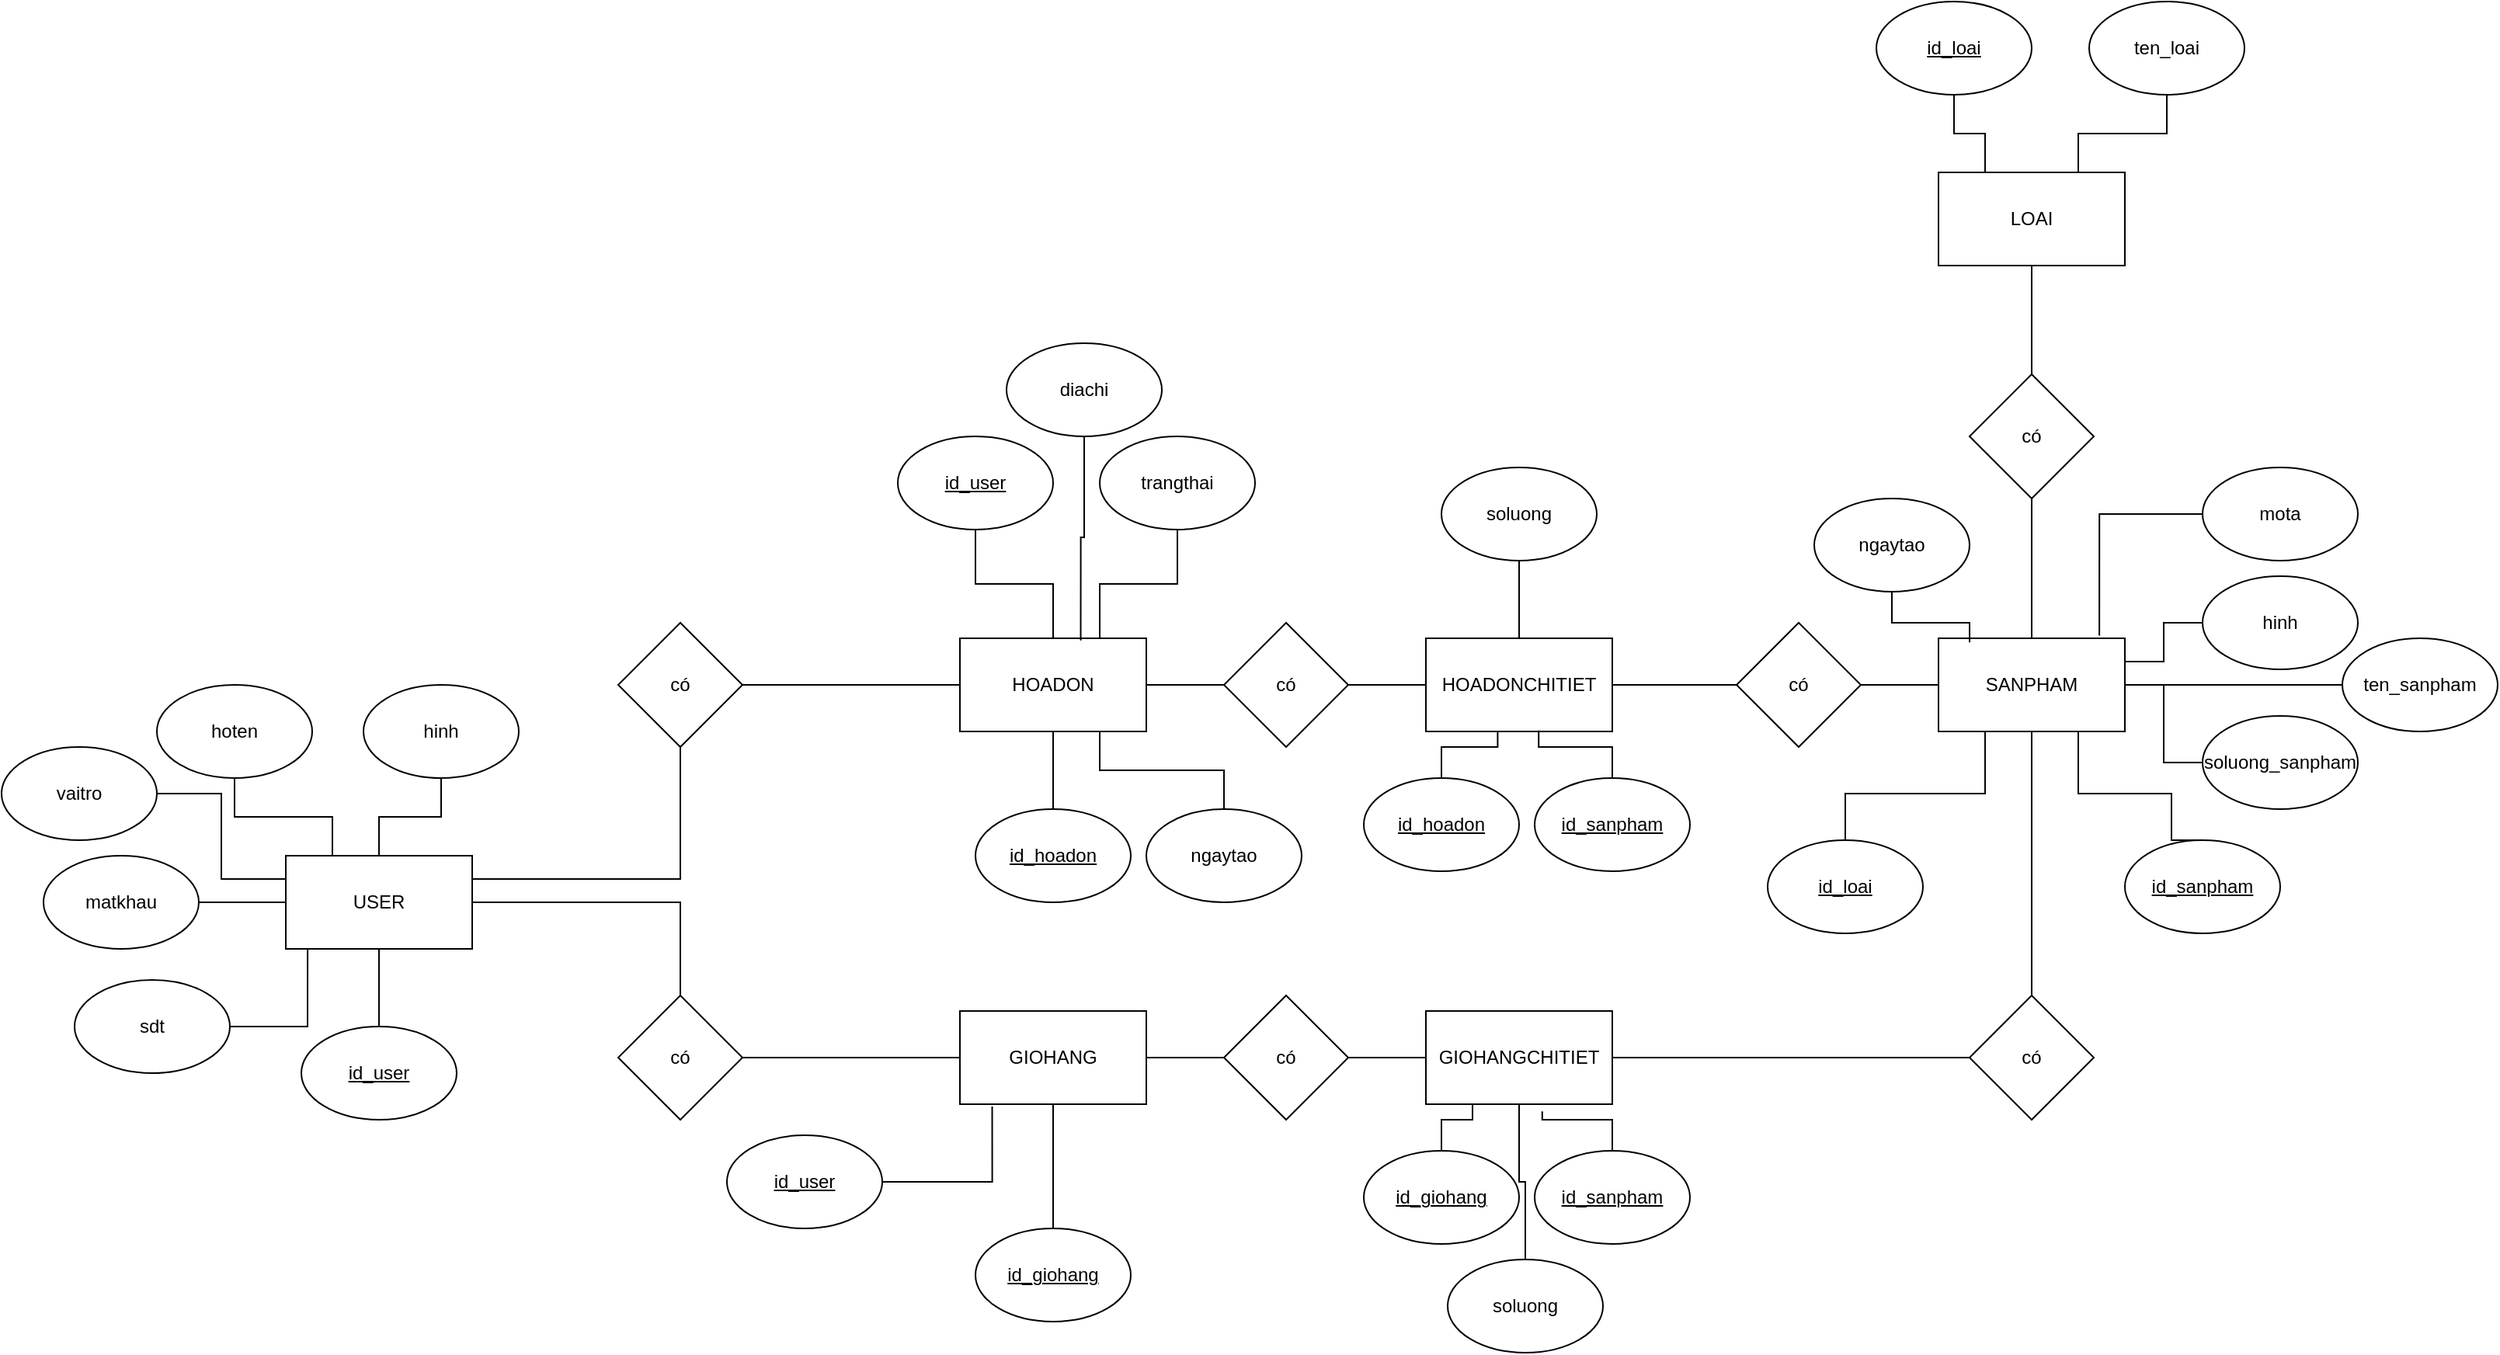 <mxfile version="26.0.5">
  <diagram name="Trang-1" id="trgnOXfyheQmkxHiMz43">
    <mxGraphModel dx="2375" dy="2029" grid="1" gridSize="10" guides="1" tooltips="1" connect="1" arrows="1" fold="1" page="1" pageScale="1" pageWidth="827" pageHeight="1169" math="0" shadow="0">
      <root>
        <mxCell id="0" />
        <mxCell id="1" parent="0" />
        <mxCell id="C_fNmlW-gY6cR7-lSJoi-92" value="" style="edgeStyle=orthogonalEdgeStyle;rounded=0;orthogonalLoop=1;jettySize=auto;html=1;exitX=1;exitY=0.25;exitDx=0;exitDy=0;endArrow=none;endFill=0;" parent="1" source="C_fNmlW-gY6cR7-lSJoi-1" target="C_fNmlW-gY6cR7-lSJoi-91" edge="1">
          <mxGeometry relative="1" as="geometry" />
        </mxCell>
        <mxCell id="C_fNmlW-gY6cR7-lSJoi-94" value="" style="edgeStyle=orthogonalEdgeStyle;rounded=0;orthogonalLoop=1;jettySize=auto;html=1;endArrow=none;endFill=0;" parent="1" source="C_fNmlW-gY6cR7-lSJoi-1" target="C_fNmlW-gY6cR7-lSJoi-93" edge="1">
          <mxGeometry relative="1" as="geometry" />
        </mxCell>
        <mxCell id="C_fNmlW-gY6cR7-lSJoi-1" value="USER" style="rounded=0;whiteSpace=wrap;html=1;" parent="1" vertex="1">
          <mxGeometry x="-434" y="520" width="120" height="60" as="geometry" />
        </mxCell>
        <mxCell id="C_fNmlW-gY6cR7-lSJoi-24" value="" style="edgeStyle=orthogonalEdgeStyle;rounded=0;orthogonalLoop=1;jettySize=auto;html=1;endArrow=none;endFill=0;" parent="1" source="C_fNmlW-gY6cR7-lSJoi-2" target="C_fNmlW-gY6cR7-lSJoi-23" edge="1">
          <mxGeometry relative="1" as="geometry" />
        </mxCell>
        <mxCell id="C_fNmlW-gY6cR7-lSJoi-2" value="LOAI" style="rounded=0;whiteSpace=wrap;html=1;" parent="1" vertex="1">
          <mxGeometry x="630" y="80" width="120" height="60" as="geometry" />
        </mxCell>
        <mxCell id="C_fNmlW-gY6cR7-lSJoi-42" value="" style="edgeStyle=orthogonalEdgeStyle;rounded=0;orthogonalLoop=1;jettySize=auto;html=1;endArrow=none;endFill=0;" parent="1" source="C_fNmlW-gY6cR7-lSJoi-3" target="C_fNmlW-gY6cR7-lSJoi-41" edge="1">
          <mxGeometry relative="1" as="geometry" />
        </mxCell>
        <mxCell id="C_fNmlW-gY6cR7-lSJoi-3" value="HOADON" style="rounded=0;whiteSpace=wrap;html=1;" parent="1" vertex="1">
          <mxGeometry y="380" width="120" height="60" as="geometry" />
        </mxCell>
        <mxCell id="C_fNmlW-gY6cR7-lSJoi-44" value="" style="edgeStyle=orthogonalEdgeStyle;rounded=0;orthogonalLoop=1;jettySize=auto;html=1;endArrow=none;endFill=0;" parent="1" source="C_fNmlW-gY6cR7-lSJoi-4" target="C_fNmlW-gY6cR7-lSJoi-43" edge="1">
          <mxGeometry relative="1" as="geometry" />
        </mxCell>
        <mxCell id="C_fNmlW-gY6cR7-lSJoi-4" value="SANPHAM" style="rounded=0;whiteSpace=wrap;html=1;" parent="1" vertex="1">
          <mxGeometry x="630" y="380" width="120" height="60" as="geometry" />
        </mxCell>
        <mxCell id="C_fNmlW-gY6cR7-lSJoi-5" value="HOADONCHITIET" style="rounded=0;whiteSpace=wrap;html=1;" parent="1" vertex="1">
          <mxGeometry x="300" y="380" width="120" height="60" as="geometry" />
        </mxCell>
        <mxCell id="C_fNmlW-gY6cR7-lSJoi-11" style="edgeStyle=orthogonalEdgeStyle;rounded=0;orthogonalLoop=1;jettySize=auto;html=1;exitX=0.5;exitY=1;exitDx=0;exitDy=0;entryX=0.25;entryY=0;entryDx=0;entryDy=0;endArrow=none;endFill=0;" parent="1" source="C_fNmlW-gY6cR7-lSJoi-8" target="C_fNmlW-gY6cR7-lSJoi-2" edge="1">
          <mxGeometry relative="1" as="geometry" />
        </mxCell>
        <mxCell id="C_fNmlW-gY6cR7-lSJoi-8" value="id_loai" style="ellipse;whiteSpace=wrap;html=1;fontStyle=4" parent="1" vertex="1">
          <mxGeometry x="590" y="-30" width="100" height="60" as="geometry" />
        </mxCell>
        <mxCell id="C_fNmlW-gY6cR7-lSJoi-12" style="edgeStyle=orthogonalEdgeStyle;rounded=0;orthogonalLoop=1;jettySize=auto;html=1;entryX=0.75;entryY=0;entryDx=0;entryDy=0;endArrow=none;endFill=0;" parent="1" source="C_fNmlW-gY6cR7-lSJoi-9" target="C_fNmlW-gY6cR7-lSJoi-2" edge="1">
          <mxGeometry relative="1" as="geometry" />
        </mxCell>
        <mxCell id="C_fNmlW-gY6cR7-lSJoi-9" value="ten_loai" style="ellipse;whiteSpace=wrap;html=1;" parent="1" vertex="1">
          <mxGeometry x="727" y="-30" width="100" height="60" as="geometry" />
        </mxCell>
        <mxCell id="C_fNmlW-gY6cR7-lSJoi-19" style="edgeStyle=orthogonalEdgeStyle;rounded=0;orthogonalLoop=1;jettySize=auto;html=1;entryX=0.75;entryY=1;entryDx=0;entryDy=0;endArrow=none;endFill=0;exitX=0.5;exitY=0;exitDx=0;exitDy=0;" parent="1" source="C_fNmlW-gY6cR7-lSJoi-13" target="C_fNmlW-gY6cR7-lSJoi-4" edge="1">
          <mxGeometry relative="1" as="geometry">
            <Array as="points">
              <mxPoint x="780" y="510" />
              <mxPoint x="780" y="480" />
              <mxPoint x="720" y="480" />
            </Array>
          </mxGeometry>
        </mxCell>
        <mxCell id="C_fNmlW-gY6cR7-lSJoi-13" value="id_sanpham" style="ellipse;whiteSpace=wrap;html=1;shadow=0;fontStyle=4" parent="1" vertex="1">
          <mxGeometry x="750" y="510" width="100" height="60" as="geometry" />
        </mxCell>
        <mxCell id="C_fNmlW-gY6cR7-lSJoi-18" value="" style="edgeStyle=orthogonalEdgeStyle;rounded=0;orthogonalLoop=1;jettySize=auto;html=1;endArrow=none;endFill=0;" parent="1" source="C_fNmlW-gY6cR7-lSJoi-14" target="C_fNmlW-gY6cR7-lSJoi-4" edge="1">
          <mxGeometry relative="1" as="geometry" />
        </mxCell>
        <mxCell id="C_fNmlW-gY6cR7-lSJoi-14" value="ten_sanpham" style="ellipse;whiteSpace=wrap;html=1;" parent="1" vertex="1">
          <mxGeometry x="890" y="380" width="100" height="60" as="geometry" />
        </mxCell>
        <mxCell id="C_fNmlW-gY6cR7-lSJoi-20" style="edgeStyle=orthogonalEdgeStyle;rounded=0;orthogonalLoop=1;jettySize=auto;html=1;entryX=1;entryY=0.5;entryDx=0;entryDy=0;endArrow=none;endFill=0;" parent="1" source="C_fNmlW-gY6cR7-lSJoi-15" target="C_fNmlW-gY6cR7-lSJoi-4" edge="1">
          <mxGeometry relative="1" as="geometry" />
        </mxCell>
        <mxCell id="C_fNmlW-gY6cR7-lSJoi-15" value="soluong_sanpham" style="ellipse;whiteSpace=wrap;html=1;" parent="1" vertex="1">
          <mxGeometry x="800" y="430" width="100" height="60" as="geometry" />
        </mxCell>
        <mxCell id="C_fNmlW-gY6cR7-lSJoi-21" style="edgeStyle=orthogonalEdgeStyle;rounded=0;orthogonalLoop=1;jettySize=auto;html=1;entryX=1;entryY=0.25;entryDx=0;entryDy=0;endArrow=none;endFill=0;" parent="1" source="C_fNmlW-gY6cR7-lSJoi-16" target="C_fNmlW-gY6cR7-lSJoi-4" edge="1">
          <mxGeometry relative="1" as="geometry" />
        </mxCell>
        <mxCell id="C_fNmlW-gY6cR7-lSJoi-16" value="hinh" style="ellipse;whiteSpace=wrap;html=1;" parent="1" vertex="1">
          <mxGeometry x="800" y="340" width="100" height="60" as="geometry" />
        </mxCell>
        <mxCell id="C_fNmlW-gY6cR7-lSJoi-17" value="mota" style="ellipse;whiteSpace=wrap;html=1;" parent="1" vertex="1">
          <mxGeometry x="800" y="270" width="100" height="60" as="geometry" />
        </mxCell>
        <mxCell id="C_fNmlW-gY6cR7-lSJoi-22" style="edgeStyle=orthogonalEdgeStyle;rounded=0;orthogonalLoop=1;jettySize=auto;html=1;entryX=0.863;entryY=-0.03;entryDx=0;entryDy=0;entryPerimeter=0;endArrow=none;endFill=0;" parent="1" source="C_fNmlW-gY6cR7-lSJoi-17" target="C_fNmlW-gY6cR7-lSJoi-4" edge="1">
          <mxGeometry relative="1" as="geometry" />
        </mxCell>
        <mxCell id="C_fNmlW-gY6cR7-lSJoi-25" style="edgeStyle=orthogonalEdgeStyle;rounded=0;orthogonalLoop=1;jettySize=auto;html=1;entryX=0.5;entryY=0;entryDx=0;entryDy=0;endArrow=none;endFill=0;" parent="1" source="C_fNmlW-gY6cR7-lSJoi-23" target="C_fNmlW-gY6cR7-lSJoi-4" edge="1">
          <mxGeometry relative="1" as="geometry" />
        </mxCell>
        <mxCell id="C_fNmlW-gY6cR7-lSJoi-23" value="có" style="rhombus;whiteSpace=wrap;html=1;rounded=0;" parent="1" vertex="1">
          <mxGeometry x="650" y="210" width="80" height="80" as="geometry" />
        </mxCell>
        <mxCell id="C_fNmlW-gY6cR7-lSJoi-27" style="edgeStyle=orthogonalEdgeStyle;rounded=0;orthogonalLoop=1;jettySize=auto;html=1;entryX=0.25;entryY=1;entryDx=0;entryDy=0;endArrow=none;endFill=0;" parent="1" source="C_fNmlW-gY6cR7-lSJoi-26" target="C_fNmlW-gY6cR7-lSJoi-4" edge="1">
          <mxGeometry relative="1" as="geometry">
            <Array as="points">
              <mxPoint x="570" y="480" />
              <mxPoint x="660" y="480" />
            </Array>
          </mxGeometry>
        </mxCell>
        <mxCell id="C_fNmlW-gY6cR7-lSJoi-26" value="id_loai" style="ellipse;whiteSpace=wrap;html=1;shadow=0;fontStyle=4" parent="1" vertex="1">
          <mxGeometry x="520" y="510" width="100" height="60" as="geometry" />
        </mxCell>
        <mxCell id="C_fNmlW-gY6cR7-lSJoi-34" value="" style="edgeStyle=orthogonalEdgeStyle;rounded=0;orthogonalLoop=1;jettySize=auto;html=1;endArrow=none;endFill=0;" parent="1" source="C_fNmlW-gY6cR7-lSJoi-28" target="C_fNmlW-gY6cR7-lSJoi-3" edge="1">
          <mxGeometry relative="1" as="geometry" />
        </mxCell>
        <mxCell id="C_fNmlW-gY6cR7-lSJoi-28" value="id_hoadon" style="ellipse;whiteSpace=wrap;html=1;shadow=0;fontStyle=4" parent="1" vertex="1">
          <mxGeometry x="10" y="490" width="100" height="60" as="geometry" />
        </mxCell>
        <mxCell id="C_fNmlW-gY6cR7-lSJoi-29" value="ngaytao" style="ellipse;whiteSpace=wrap;html=1;" parent="1" vertex="1">
          <mxGeometry x="550" y="290" width="100" height="60" as="geometry" />
        </mxCell>
        <mxCell id="C_fNmlW-gY6cR7-lSJoi-30" style="edgeStyle=orthogonalEdgeStyle;rounded=0;orthogonalLoop=1;jettySize=auto;html=1;entryX=0.167;entryY=0.043;entryDx=0;entryDy=0;entryPerimeter=0;endArrow=none;endFill=0;" parent="1" source="C_fNmlW-gY6cR7-lSJoi-29" target="C_fNmlW-gY6cR7-lSJoi-4" edge="1">
          <mxGeometry relative="1" as="geometry" />
        </mxCell>
        <mxCell id="C_fNmlW-gY6cR7-lSJoi-53" value="" style="edgeStyle=orthogonalEdgeStyle;rounded=0;orthogonalLoop=1;jettySize=auto;html=1;endArrow=none;endFill=0;" parent="1" source="C_fNmlW-gY6cR7-lSJoi-32" target="C_fNmlW-gY6cR7-lSJoi-3" edge="1">
          <mxGeometry relative="1" as="geometry" />
        </mxCell>
        <mxCell id="C_fNmlW-gY6cR7-lSJoi-32" value="id_user" style="ellipse;whiteSpace=wrap;html=1;fontStyle=4" parent="1" vertex="1">
          <mxGeometry x="-40" y="250" width="100" height="60" as="geometry" />
        </mxCell>
        <mxCell id="C_fNmlW-gY6cR7-lSJoi-35" style="edgeStyle=orthogonalEdgeStyle;rounded=0;orthogonalLoop=1;jettySize=auto;html=1;entryX=0.75;entryY=1;entryDx=0;entryDy=0;endArrow=none;endFill=0;" parent="1" source="C_fNmlW-gY6cR7-lSJoi-33" target="C_fNmlW-gY6cR7-lSJoi-3" edge="1">
          <mxGeometry relative="1" as="geometry" />
        </mxCell>
        <mxCell id="C_fNmlW-gY6cR7-lSJoi-33" value="ngaytao" style="ellipse;whiteSpace=wrap;html=1;" parent="1" vertex="1">
          <mxGeometry x="120" y="490" width="100" height="60" as="geometry" />
        </mxCell>
        <mxCell id="C_fNmlW-gY6cR7-lSJoi-38" value="trangthai" style="ellipse;whiteSpace=wrap;html=1;" parent="1" vertex="1">
          <mxGeometry x="90" y="250" width="100" height="60" as="geometry" />
        </mxCell>
        <mxCell id="C_fNmlW-gY6cR7-lSJoi-39" style="edgeStyle=orthogonalEdgeStyle;rounded=0;orthogonalLoop=1;jettySize=auto;html=1;entryX=0.75;entryY=0;entryDx=0;entryDy=0;endArrow=none;endFill=0;" parent="1" source="C_fNmlW-gY6cR7-lSJoi-38" target="C_fNmlW-gY6cR7-lSJoi-3" edge="1">
          <mxGeometry relative="1" as="geometry" />
        </mxCell>
        <mxCell id="C_fNmlW-gY6cR7-lSJoi-45" value="" style="edgeStyle=orthogonalEdgeStyle;rounded=0;orthogonalLoop=1;jettySize=auto;html=1;endArrow=none;endFill=0;" parent="1" source="C_fNmlW-gY6cR7-lSJoi-41" target="C_fNmlW-gY6cR7-lSJoi-5" edge="1">
          <mxGeometry relative="1" as="geometry" />
        </mxCell>
        <mxCell id="C_fNmlW-gY6cR7-lSJoi-41" value="có" style="rhombus;whiteSpace=wrap;html=1;rounded=0;" parent="1" vertex="1">
          <mxGeometry x="170" y="370" width="80" height="80" as="geometry" />
        </mxCell>
        <mxCell id="C_fNmlW-gY6cR7-lSJoi-46" value="" style="edgeStyle=orthogonalEdgeStyle;rounded=0;orthogonalLoop=1;jettySize=auto;html=1;endArrow=none;endFill=0;" parent="1" source="C_fNmlW-gY6cR7-lSJoi-43" target="C_fNmlW-gY6cR7-lSJoi-5" edge="1">
          <mxGeometry relative="1" as="geometry" />
        </mxCell>
        <mxCell id="C_fNmlW-gY6cR7-lSJoi-43" value="có" style="rhombus;whiteSpace=wrap;html=1;rounded=0;" parent="1" vertex="1">
          <mxGeometry x="500" y="370" width="80" height="80" as="geometry" />
        </mxCell>
        <mxCell id="C_fNmlW-gY6cR7-lSJoi-47" value="id_hoadon" style="ellipse;whiteSpace=wrap;html=1;fontStyle=4" parent="1" vertex="1">
          <mxGeometry x="260" y="470" width="100" height="60" as="geometry" />
        </mxCell>
        <mxCell id="C_fNmlW-gY6cR7-lSJoi-48" value="id_sanpham" style="ellipse;whiteSpace=wrap;html=1;fontStyle=4" parent="1" vertex="1">
          <mxGeometry x="370" y="470" width="100" height="60" as="geometry" />
        </mxCell>
        <mxCell id="C_fNmlW-gY6cR7-lSJoi-50" value="" style="edgeStyle=orthogonalEdgeStyle;rounded=0;orthogonalLoop=1;jettySize=auto;html=1;endArrow=none;endFill=0;" parent="1" source="C_fNmlW-gY6cR7-lSJoi-49" target="C_fNmlW-gY6cR7-lSJoi-5" edge="1">
          <mxGeometry relative="1" as="geometry" />
        </mxCell>
        <mxCell id="C_fNmlW-gY6cR7-lSJoi-49" value="soluong" style="ellipse;whiteSpace=wrap;html=1;" parent="1" vertex="1">
          <mxGeometry x="310" y="270" width="100" height="60" as="geometry" />
        </mxCell>
        <mxCell id="C_fNmlW-gY6cR7-lSJoi-51" style="edgeStyle=orthogonalEdgeStyle;rounded=0;orthogonalLoop=1;jettySize=auto;html=1;entryX=0.385;entryY=1.003;entryDx=0;entryDy=0;entryPerimeter=0;endArrow=none;endFill=0;" parent="1" source="C_fNmlW-gY6cR7-lSJoi-47" target="C_fNmlW-gY6cR7-lSJoi-5" edge="1">
          <mxGeometry relative="1" as="geometry" />
        </mxCell>
        <mxCell id="C_fNmlW-gY6cR7-lSJoi-52" style="edgeStyle=orthogonalEdgeStyle;rounded=0;orthogonalLoop=1;jettySize=auto;html=1;entryX=0.605;entryY=0.99;entryDx=0;entryDy=0;entryPerimeter=0;endArrow=none;endFill=0;" parent="1" source="C_fNmlW-gY6cR7-lSJoi-48" target="C_fNmlW-gY6cR7-lSJoi-5" edge="1">
          <mxGeometry relative="1" as="geometry" />
        </mxCell>
        <mxCell id="C_fNmlW-gY6cR7-lSJoi-64" value="" style="edgeStyle=orthogonalEdgeStyle;rounded=0;orthogonalLoop=1;jettySize=auto;html=1;endArrow=none;endFill=0;" parent="1" source="C_fNmlW-gY6cR7-lSJoi-54" target="C_fNmlW-gY6cR7-lSJoi-63" edge="1">
          <mxGeometry relative="1" as="geometry" />
        </mxCell>
        <mxCell id="C_fNmlW-gY6cR7-lSJoi-54" value="GIOHANG" style="rounded=0;whiteSpace=wrap;html=1;" parent="1" vertex="1">
          <mxGeometry y="620" width="120" height="60" as="geometry" />
        </mxCell>
        <mxCell id="C_fNmlW-gY6cR7-lSJoi-56" value="" style="edgeStyle=orthogonalEdgeStyle;rounded=0;orthogonalLoop=1;jettySize=auto;html=1;endArrow=none;endFill=0;" parent="1" source="C_fNmlW-gY6cR7-lSJoi-55" target="C_fNmlW-gY6cR7-lSJoi-54" edge="1">
          <mxGeometry relative="1" as="geometry" />
        </mxCell>
        <mxCell id="C_fNmlW-gY6cR7-lSJoi-55" value="id_giohang" style="ellipse;whiteSpace=wrap;html=1;shadow=0;fontStyle=4" parent="1" vertex="1">
          <mxGeometry x="10" y="760" width="100" height="60" as="geometry" />
        </mxCell>
        <mxCell id="C_fNmlW-gY6cR7-lSJoi-57" value="id_user" style="ellipse;whiteSpace=wrap;html=1;fontStyle=4" parent="1" vertex="1">
          <mxGeometry x="-150" y="700" width="100" height="60" as="geometry" />
        </mxCell>
        <mxCell id="C_fNmlW-gY6cR7-lSJoi-58" style="edgeStyle=orthogonalEdgeStyle;rounded=0;orthogonalLoop=1;jettySize=auto;html=1;entryX=0.173;entryY=1.024;entryDx=0;entryDy=0;entryPerimeter=0;endArrow=none;endFill=0;" parent="1" source="C_fNmlW-gY6cR7-lSJoi-57" target="C_fNmlW-gY6cR7-lSJoi-54" edge="1">
          <mxGeometry relative="1" as="geometry" />
        </mxCell>
        <mxCell id="C_fNmlW-gY6cR7-lSJoi-71" value="" style="edgeStyle=orthogonalEdgeStyle;rounded=0;orthogonalLoop=1;jettySize=auto;html=1;endArrow=none;endFill=0;" parent="1" source="C_fNmlW-gY6cR7-lSJoi-59" target="C_fNmlW-gY6cR7-lSJoi-70" edge="1">
          <mxGeometry relative="1" as="geometry" />
        </mxCell>
        <mxCell id="C_fNmlW-gY6cR7-lSJoi-59" value="GIOHANGCHITIET" style="rounded=0;whiteSpace=wrap;html=1;" parent="1" vertex="1">
          <mxGeometry x="300" y="620" width="120" height="60" as="geometry" />
        </mxCell>
        <mxCell id="C_fNmlW-gY6cR7-lSJoi-66" style="edgeStyle=orthogonalEdgeStyle;rounded=0;orthogonalLoop=1;jettySize=auto;html=1;entryX=0.25;entryY=1;entryDx=0;entryDy=0;endArrow=none;endFill=0;" parent="1" source="C_fNmlW-gY6cR7-lSJoi-60" target="C_fNmlW-gY6cR7-lSJoi-59" edge="1">
          <mxGeometry relative="1" as="geometry" />
        </mxCell>
        <mxCell id="C_fNmlW-gY6cR7-lSJoi-60" value="id_giohang" style="ellipse;whiteSpace=wrap;html=1;fontStyle=4" parent="1" vertex="1">
          <mxGeometry x="260" y="710" width="100" height="60" as="geometry" />
        </mxCell>
        <mxCell id="C_fNmlW-gY6cR7-lSJoi-61" value="id_sanpham" style="ellipse;whiteSpace=wrap;html=1;fontStyle=4" parent="1" vertex="1">
          <mxGeometry x="370" y="710" width="100" height="60" as="geometry" />
        </mxCell>
        <mxCell id="C_fNmlW-gY6cR7-lSJoi-69" style="edgeStyle=orthogonalEdgeStyle;rounded=0;orthogonalLoop=1;jettySize=auto;html=1;entryX=0.5;entryY=1;entryDx=0;entryDy=0;endArrow=none;endFill=0;" parent="1" source="C_fNmlW-gY6cR7-lSJoi-62" target="C_fNmlW-gY6cR7-lSJoi-59" edge="1">
          <mxGeometry relative="1" as="geometry" />
        </mxCell>
        <mxCell id="C_fNmlW-gY6cR7-lSJoi-62" value="soluong" style="ellipse;whiteSpace=wrap;html=1;" parent="1" vertex="1">
          <mxGeometry x="314" y="780" width="100" height="60" as="geometry" />
        </mxCell>
        <mxCell id="C_fNmlW-gY6cR7-lSJoi-65" value="" style="edgeStyle=orthogonalEdgeStyle;rounded=0;orthogonalLoop=1;jettySize=auto;html=1;endArrow=none;endFill=0;" parent="1" source="C_fNmlW-gY6cR7-lSJoi-63" target="C_fNmlW-gY6cR7-lSJoi-59" edge="1">
          <mxGeometry relative="1" as="geometry" />
        </mxCell>
        <mxCell id="C_fNmlW-gY6cR7-lSJoi-63" value="có" style="rhombus;whiteSpace=wrap;html=1;rounded=0;" parent="1" vertex="1">
          <mxGeometry x="170" y="610" width="80" height="80" as="geometry" />
        </mxCell>
        <mxCell id="C_fNmlW-gY6cR7-lSJoi-67" style="edgeStyle=orthogonalEdgeStyle;rounded=0;orthogonalLoop=1;jettySize=auto;html=1;entryX=0.624;entryY=1.078;entryDx=0;entryDy=0;entryPerimeter=0;endArrow=none;endFill=0;" parent="1" source="C_fNmlW-gY6cR7-lSJoi-61" target="C_fNmlW-gY6cR7-lSJoi-59" edge="1">
          <mxGeometry relative="1" as="geometry" />
        </mxCell>
        <mxCell id="C_fNmlW-gY6cR7-lSJoi-72" style="edgeStyle=orthogonalEdgeStyle;rounded=0;orthogonalLoop=1;jettySize=auto;html=1;entryX=0.5;entryY=1;entryDx=0;entryDy=0;endArrow=none;endFill=0;" parent="1" source="C_fNmlW-gY6cR7-lSJoi-70" target="C_fNmlW-gY6cR7-lSJoi-4" edge="1">
          <mxGeometry relative="1" as="geometry" />
        </mxCell>
        <mxCell id="C_fNmlW-gY6cR7-lSJoi-70" value="có" style="rhombus;whiteSpace=wrap;html=1;rounded=0;" parent="1" vertex="1">
          <mxGeometry x="650" y="610" width="80" height="80" as="geometry" />
        </mxCell>
        <mxCell id="C_fNmlW-gY6cR7-lSJoi-82" value="" style="edgeStyle=orthogonalEdgeStyle;rounded=0;orthogonalLoop=1;jettySize=auto;html=1;endArrow=none;endFill=0;" parent="1" source="C_fNmlW-gY6cR7-lSJoi-77" target="C_fNmlW-gY6cR7-lSJoi-1" edge="1">
          <mxGeometry relative="1" as="geometry" />
        </mxCell>
        <mxCell id="C_fNmlW-gY6cR7-lSJoi-77" value="id_user" style="ellipse;whiteSpace=wrap;html=1;fontStyle=4" parent="1" vertex="1">
          <mxGeometry x="-424" y="630" width="100" height="60" as="geometry" />
        </mxCell>
        <mxCell id="C_fNmlW-gY6cR7-lSJoi-90" value="" style="edgeStyle=orthogonalEdgeStyle;rounded=0;orthogonalLoop=1;jettySize=auto;html=1;endArrow=none;endFill=0;" parent="1" source="C_fNmlW-gY6cR7-lSJoi-78" target="C_fNmlW-gY6cR7-lSJoi-1" edge="1">
          <mxGeometry relative="1" as="geometry" />
        </mxCell>
        <mxCell id="C_fNmlW-gY6cR7-lSJoi-78" value="matkhau" style="ellipse;whiteSpace=wrap;html=1;" parent="1" vertex="1">
          <mxGeometry x="-590" y="520" width="100" height="60" as="geometry" />
        </mxCell>
        <mxCell id="C_fNmlW-gY6cR7-lSJoi-80" style="edgeStyle=orthogonalEdgeStyle;rounded=0;orthogonalLoop=1;jettySize=auto;html=1;entryX=0.25;entryY=0;entryDx=0;entryDy=0;endArrow=none;endFill=0;" parent="1" source="C_fNmlW-gY6cR7-lSJoi-79" target="C_fNmlW-gY6cR7-lSJoi-1" edge="1">
          <mxGeometry relative="1" as="geometry" />
        </mxCell>
        <mxCell id="C_fNmlW-gY6cR7-lSJoi-79" value="hoten" style="ellipse;whiteSpace=wrap;html=1;" parent="1" vertex="1">
          <mxGeometry x="-517" y="410" width="100" height="60" as="geometry" />
        </mxCell>
        <mxCell id="C_fNmlW-gY6cR7-lSJoi-83" value="diachi" style="ellipse;whiteSpace=wrap;html=1;" parent="1" vertex="1">
          <mxGeometry x="30" y="190" width="100" height="60" as="geometry" />
        </mxCell>
        <mxCell id="C_fNmlW-gY6cR7-lSJoi-84" style="edgeStyle=orthogonalEdgeStyle;rounded=0;orthogonalLoop=1;jettySize=auto;html=1;entryX=0.648;entryY=0.022;entryDx=0;entryDy=0;entryPerimeter=0;endArrow=none;endFill=0;" parent="1" source="C_fNmlW-gY6cR7-lSJoi-83" target="C_fNmlW-gY6cR7-lSJoi-3" edge="1">
          <mxGeometry relative="1" as="geometry" />
        </mxCell>
        <mxCell id="C_fNmlW-gY6cR7-lSJoi-89" value="" style="edgeStyle=orthogonalEdgeStyle;rounded=0;orthogonalLoop=1;jettySize=auto;html=1;endArrow=none;endFill=0;" parent="1" source="C_fNmlW-gY6cR7-lSJoi-88" target="C_fNmlW-gY6cR7-lSJoi-1" edge="1">
          <mxGeometry relative="1" as="geometry" />
        </mxCell>
        <mxCell id="C_fNmlW-gY6cR7-lSJoi-88" value="hinh" style="ellipse;whiteSpace=wrap;html=1;" parent="1" vertex="1">
          <mxGeometry x="-384" y="410" width="100" height="60" as="geometry" />
        </mxCell>
        <mxCell id="C_fNmlW-gY6cR7-lSJoi-95" style="edgeStyle=orthogonalEdgeStyle;rounded=0;orthogonalLoop=1;jettySize=auto;html=1;entryX=0;entryY=0.5;entryDx=0;entryDy=0;endArrow=none;endFill=0;" parent="1" source="C_fNmlW-gY6cR7-lSJoi-91" target="C_fNmlW-gY6cR7-lSJoi-3" edge="1">
          <mxGeometry relative="1" as="geometry" />
        </mxCell>
        <mxCell id="C_fNmlW-gY6cR7-lSJoi-91" value="có" style="rhombus;whiteSpace=wrap;html=1;rounded=0;" parent="1" vertex="1">
          <mxGeometry x="-220" y="370" width="80" height="80" as="geometry" />
        </mxCell>
        <mxCell id="C_fNmlW-gY6cR7-lSJoi-101" style="edgeStyle=orthogonalEdgeStyle;rounded=0;orthogonalLoop=1;jettySize=auto;html=1;entryX=0;entryY=0.5;entryDx=0;entryDy=0;endArrow=none;endFill=0;" parent="1" source="C_fNmlW-gY6cR7-lSJoi-93" target="C_fNmlW-gY6cR7-lSJoi-54" edge="1">
          <mxGeometry relative="1" as="geometry" />
        </mxCell>
        <mxCell id="C_fNmlW-gY6cR7-lSJoi-93" value="có" style="rhombus;whiteSpace=wrap;html=1;rounded=0;" parent="1" vertex="1">
          <mxGeometry x="-220" y="610" width="80" height="80" as="geometry" />
        </mxCell>
        <mxCell id="C_fNmlW-gY6cR7-lSJoi-99" value="sdt" style="ellipse;whiteSpace=wrap;html=1;" parent="1" vertex="1">
          <mxGeometry x="-570" y="600" width="100" height="60" as="geometry" />
        </mxCell>
        <mxCell id="C_fNmlW-gY6cR7-lSJoi-100" style="edgeStyle=orthogonalEdgeStyle;rounded=0;orthogonalLoop=1;jettySize=auto;html=1;entryX=0.117;entryY=1;entryDx=0;entryDy=0;entryPerimeter=0;endArrow=none;endFill=0;" parent="1" source="C_fNmlW-gY6cR7-lSJoi-99" target="C_fNmlW-gY6cR7-lSJoi-1" edge="1">
          <mxGeometry relative="1" as="geometry" />
        </mxCell>
        <mxCell id="Lz44jbGK3ScjDU9eX1mC-2" style="edgeStyle=orthogonalEdgeStyle;rounded=0;orthogonalLoop=1;jettySize=auto;html=1;entryX=0;entryY=0.25;entryDx=0;entryDy=0;endArrow=none;endFill=0;" parent="1" source="Lz44jbGK3ScjDU9eX1mC-1" target="C_fNmlW-gY6cR7-lSJoi-1" edge="1">
          <mxGeometry relative="1" as="geometry" />
        </mxCell>
        <mxCell id="Lz44jbGK3ScjDU9eX1mC-1" value="vaitro" style="ellipse;whiteSpace=wrap;html=1;" parent="1" vertex="1">
          <mxGeometry x="-617" y="450" width="100" height="60" as="geometry" />
        </mxCell>
      </root>
    </mxGraphModel>
  </diagram>
</mxfile>

